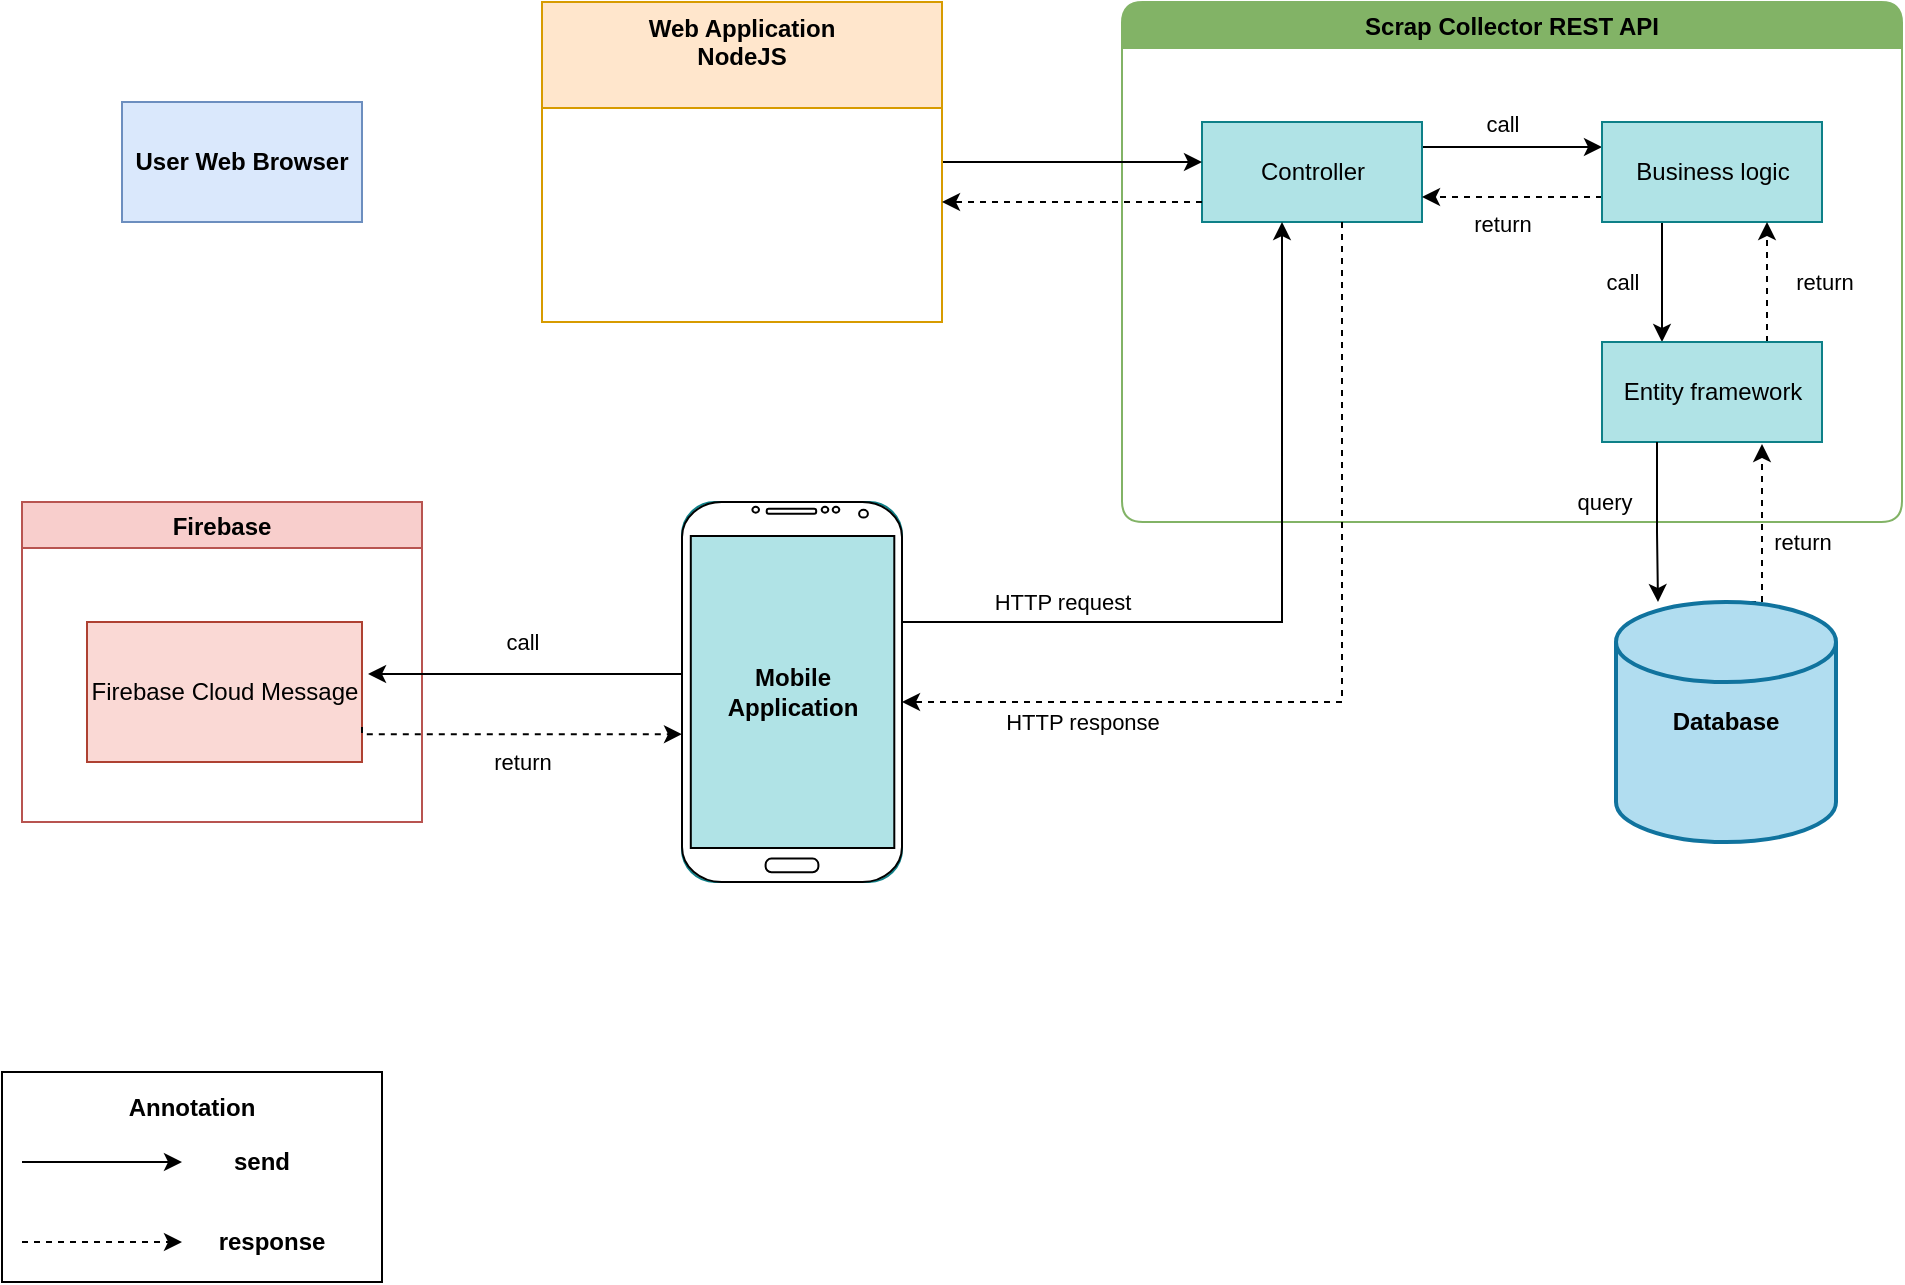 <mxfile version="12.7.8" type="device"><diagram id="8AUCKuk1z0EwXl5x1wlc" name="Page-1"><mxGraphModel dx="1865" dy="553" grid="1" gridSize="10" guides="1" tooltips="1" connect="1" arrows="1" fold="1" page="1" pageScale="1" pageWidth="827" pageHeight="1169" math="0" shadow="0"><root><mxCell id="0"/><mxCell id="1" parent="0"/><mxCell id="FaJ5de0M6R6KwFkBJOLv-11" value="return" style="edgeStyle=orthogonalEdgeStyle;rounded=0;orthogonalLoop=1;jettySize=auto;html=1;exitX=0.5;exitY=0;exitDx=0;exitDy=0;exitPerimeter=0;fontFamily=Helvetica;align=center;dashed=1;" edge="1" parent="1" source="qwqY011ZEpdpz_z7ZRsT-1"><mxGeometry x="-0.01" y="-20" relative="1" as="geometry"><mxPoint x="790" y="271" as="targetPoint"/><Array as="points"><mxPoint x="790" y="350"/><mxPoint x="790" y="271"/></Array><mxPoint as="offset"/></mxGeometry></mxCell><mxCell id="qwqY011ZEpdpz_z7ZRsT-1" value="&lt;b&gt;Database&lt;/b&gt;" style="strokeWidth=2;html=1;shape=mxgraph.flowchart.database;whiteSpace=wrap;fillColor=#b1ddf0;strokeColor=#10739e;" parent="1" vertex="1"><mxGeometry x="717" y="350" width="110" height="120" as="geometry"/></mxCell><mxCell id="qwqY011ZEpdpz_z7ZRsT-2" value="Scrap Collector REST API" style="swimlane;fillColor=#82B366;strokeColor=#82B366;rounded=1;" parent="1" vertex="1"><mxGeometry x="470" y="50" width="390" height="260" as="geometry"><mxRectangle x="470" y="30" width="220" height="23" as="alternateBounds"/></mxGeometry></mxCell><mxCell id="FaJ5de0M6R6KwFkBJOLv-6" value="call" style="edgeStyle=orthogonalEdgeStyle;rounded=0;orthogonalLoop=1;jettySize=auto;exitX=1;exitY=0.25;exitDx=0;exitDy=0;entryX=0;entryY=0.25;entryDx=0;entryDy=0;fontStyle=0;align=center;verticalAlign=middle;html=1;fontFamily=Helvetica;" edge="1" parent="qwqY011ZEpdpz_z7ZRsT-2" source="FaJ5de0M6R6KwFkBJOLv-1" target="FaJ5de0M6R6KwFkBJOLv-2"><mxGeometry x="0.111" y="16" relative="1" as="geometry"><Array as="points"><mxPoint x="200" y="73"/><mxPoint x="200" y="73"/></Array><mxPoint x="-10" y="4" as="offset"/></mxGeometry></mxCell><mxCell id="FaJ5de0M6R6KwFkBJOLv-1" value="Controller" style="html=1;strokeColor=#0e8088;fillColor=#b0e3e6;" vertex="1" parent="qwqY011ZEpdpz_z7ZRsT-2"><mxGeometry x="40" y="60" width="110" height="50" as="geometry"/></mxCell><mxCell id="FaJ5de0M6R6KwFkBJOLv-7" value="call" style="edgeStyle=orthogonalEdgeStyle;rounded=0;orthogonalLoop=1;jettySize=auto;html=1;" edge="1" parent="qwqY011ZEpdpz_z7ZRsT-2" source="FaJ5de0M6R6KwFkBJOLv-2" target="FaJ5de0M6R6KwFkBJOLv-4"><mxGeometry y="-20" relative="1" as="geometry"><Array as="points"><mxPoint x="270" y="140"/><mxPoint x="270" y="140"/></Array><mxPoint as="offset"/></mxGeometry></mxCell><mxCell id="FaJ5de0M6R6KwFkBJOLv-13" value="return" style="edgeStyle=orthogonalEdgeStyle;rounded=0;orthogonalLoop=1;jettySize=auto;html=1;exitX=0;exitY=0.75;exitDx=0;exitDy=0;entryX=1;entryY=0.75;entryDx=0;entryDy=0;dashed=1;fontFamily=Helvetica;align=center;" edge="1" parent="qwqY011ZEpdpz_z7ZRsT-2" source="FaJ5de0M6R6KwFkBJOLv-2" target="FaJ5de0M6R6KwFkBJOLv-1"><mxGeometry x="0.111" y="13" relative="1" as="geometry"><mxPoint as="offset"/></mxGeometry></mxCell><mxCell id="FaJ5de0M6R6KwFkBJOLv-2" value="Business logic" style="html=1;strokeColor=#0e8088;fillColor=#b0e3e6;" vertex="1" parent="qwqY011ZEpdpz_z7ZRsT-2"><mxGeometry x="240" y="60" width="110" height="50" as="geometry"/></mxCell><mxCell id="FaJ5de0M6R6KwFkBJOLv-12" value="return" style="edgeStyle=orthogonalEdgeStyle;rounded=0;orthogonalLoop=1;jettySize=auto;html=1;exitX=0.75;exitY=0;exitDx=0;exitDy=0;entryX=0.75;entryY=1;entryDx=0;entryDy=0;dashed=1;fontFamily=Helvetica;align=center;" edge="1" parent="qwqY011ZEpdpz_z7ZRsT-2" source="FaJ5de0M6R6KwFkBJOLv-4" target="FaJ5de0M6R6KwFkBJOLv-2"><mxGeometry y="-27" relative="1" as="geometry"><mxPoint x="1" as="offset"/></mxGeometry></mxCell><mxCell id="FaJ5de0M6R6KwFkBJOLv-4" value="Entity framework" style="html=1;strokeColor=#0e8088;fillColor=#b0e3e6;" vertex="1" parent="qwqY011ZEpdpz_z7ZRsT-2"><mxGeometry x="240" y="170" width="110" height="50" as="geometry"/></mxCell><mxCell id="qwqY011ZEpdpz_z7ZRsT-5" value="Firebase" style="swimlane;fillColor=#f8cecc;strokeColor=#b85450;" parent="1" vertex="1"><mxGeometry x="-80" y="300" width="200" height="160" as="geometry"/></mxCell><mxCell id="FaJ5de0M6R6KwFkBJOLv-19" value="Firebase Cloud Message" style="html=1;strokeColor=#ae4132;fillColor=#fad9d5;" vertex="1" parent="qwqY011ZEpdpz_z7ZRsT-5"><mxGeometry x="32.5" y="60" width="137.5" height="70" as="geometry"/></mxCell><mxCell id="qwqY011ZEpdpz_z7ZRsT-12" value="" style="group" parent="1" vertex="1" connectable="0"><mxGeometry x="-90" y="585" width="190" height="105" as="geometry"/></mxCell><mxCell id="qwqY011ZEpdpz_z7ZRsT-15" value="" style="group" parent="qwqY011ZEpdpz_z7ZRsT-12" vertex="1" connectable="0"><mxGeometry width="190" height="105" as="geometry"/></mxCell><mxCell id="qwqY011ZEpdpz_z7ZRsT-7" value="" style="rounded=0;whiteSpace=wrap;html=1;strokeColor=#000000;" parent="qwqY011ZEpdpz_z7ZRsT-15" vertex="1"><mxGeometry width="190" height="105" as="geometry"/></mxCell><mxCell id="qwqY011ZEpdpz_z7ZRsT-10" value="&lt;div&gt;&lt;b&gt;Annotation&lt;/b&gt;&lt;/div&gt;&lt;div&gt;&lt;b&gt;&lt;br&gt;&lt;/b&gt;&lt;/div&gt;" style="text;html=1;strokeColor=none;fillColor=none;align=center;verticalAlign=middle;whiteSpace=wrap;rounded=0;" parent="qwqY011ZEpdpz_z7ZRsT-15" vertex="1"><mxGeometry x="75" y="15" width="40" height="20" as="geometry"/></mxCell><mxCell id="qwqY011ZEpdpz_z7ZRsT-13" value="" style="endArrow=classic;html=1;" parent="qwqY011ZEpdpz_z7ZRsT-15" edge="1"><mxGeometry width="50" height="50" relative="1" as="geometry"><mxPoint x="10" y="45" as="sourcePoint"/><mxPoint x="90" y="45" as="targetPoint"/></mxGeometry></mxCell><mxCell id="qwqY011ZEpdpz_z7ZRsT-16" value="" style="endArrow=classic;html=1;dashed=1;" parent="qwqY011ZEpdpz_z7ZRsT-15" edge="1"><mxGeometry width="50" height="50" relative="1" as="geometry"><mxPoint x="10" y="85" as="sourcePoint"/><mxPoint x="90" y="85" as="targetPoint"/></mxGeometry></mxCell><mxCell id="qwqY011ZEpdpz_z7ZRsT-17" value="&lt;b&gt;send&lt;/b&gt;" style="text;html=1;strokeColor=none;fillColor=none;align=center;verticalAlign=middle;whiteSpace=wrap;rounded=0;" parent="qwqY011ZEpdpz_z7ZRsT-15" vertex="1"><mxGeometry x="110" y="35" width="40" height="20" as="geometry"/></mxCell><mxCell id="qwqY011ZEpdpz_z7ZRsT-18" value="&lt;b&gt;response&lt;/b&gt;" style="text;html=1;strokeColor=none;fillColor=none;align=center;verticalAlign=middle;whiteSpace=wrap;rounded=0;" parent="qwqY011ZEpdpz_z7ZRsT-15" vertex="1"><mxGeometry x="115" y="75" width="40" height="20" as="geometry"/></mxCell><mxCell id="qwqY011ZEpdpz_z7ZRsT-19" value="" style="group" parent="qwqY011ZEpdpz_z7ZRsT-15" vertex="1" connectable="0"><mxGeometry width="190" height="105" as="geometry"/></mxCell><mxCell id="qwqY011ZEpdpz_z7ZRsT-20" value="" style="group" parent="qwqY011ZEpdpz_z7ZRsT-19" vertex="1" connectable="0"><mxGeometry width="190" height="105" as="geometry"/></mxCell><mxCell id="qwqY011ZEpdpz_z7ZRsT-21" value="" style="rounded=0;whiteSpace=wrap;html=1;strokeColor=#000000;" parent="qwqY011ZEpdpz_z7ZRsT-20" vertex="1"><mxGeometry width="190" height="105" as="geometry"/></mxCell><mxCell id="qwqY011ZEpdpz_z7ZRsT-22" value="&lt;div&gt;&lt;b&gt;Annotation&lt;/b&gt;&lt;/div&gt;&lt;div&gt;&lt;b&gt;&lt;br&gt;&lt;/b&gt;&lt;/div&gt;" style="text;html=1;strokeColor=none;fillColor=none;align=center;verticalAlign=middle;whiteSpace=wrap;rounded=0;" parent="qwqY011ZEpdpz_z7ZRsT-20" vertex="1"><mxGeometry x="75" y="15" width="40" height="20" as="geometry"/></mxCell><mxCell id="qwqY011ZEpdpz_z7ZRsT-23" value="" style="endArrow=classic;html=1;" parent="qwqY011ZEpdpz_z7ZRsT-20" edge="1"><mxGeometry width="50" height="50" relative="1" as="geometry"><mxPoint x="10" y="45" as="sourcePoint"/><mxPoint x="90" y="45" as="targetPoint"/></mxGeometry></mxCell><mxCell id="qwqY011ZEpdpz_z7ZRsT-24" value="" style="endArrow=classic;html=1;dashed=1;" parent="qwqY011ZEpdpz_z7ZRsT-20" edge="1"><mxGeometry width="50" height="50" relative="1" as="geometry"><mxPoint x="10" y="85" as="sourcePoint"/><mxPoint x="90" y="85" as="targetPoint"/></mxGeometry></mxCell><mxCell id="qwqY011ZEpdpz_z7ZRsT-25" value="&lt;b&gt;send&lt;/b&gt;" style="text;html=1;strokeColor=none;fillColor=none;align=center;verticalAlign=middle;whiteSpace=wrap;rounded=0;" parent="qwqY011ZEpdpz_z7ZRsT-20" vertex="1"><mxGeometry x="110" y="35" width="40" height="20" as="geometry"/></mxCell><mxCell id="qwqY011ZEpdpz_z7ZRsT-26" value="&lt;b&gt;response&lt;/b&gt;" style="text;html=1;strokeColor=none;fillColor=none;align=center;verticalAlign=middle;whiteSpace=wrap;rounded=0;" parent="qwqY011ZEpdpz_z7ZRsT-20" vertex="1"><mxGeometry x="115" y="75" width="40" height="20" as="geometry"/></mxCell><mxCell id="qwqY011ZEpdpz_z7ZRsT-27" value="" style="group" parent="qwqY011ZEpdpz_z7ZRsT-20" vertex="1" connectable="0"><mxGeometry width="190" height="105" as="geometry"/></mxCell><mxCell id="qwqY011ZEpdpz_z7ZRsT-28" value="" style="group" parent="qwqY011ZEpdpz_z7ZRsT-27" vertex="1" connectable="0"><mxGeometry width="190" height="105" as="geometry"/></mxCell><mxCell id="qwqY011ZEpdpz_z7ZRsT-29" value="" style="rounded=0;whiteSpace=wrap;html=1;strokeColor=#000000;" parent="qwqY011ZEpdpz_z7ZRsT-28" vertex="1"><mxGeometry width="190" height="105" as="geometry"/></mxCell><mxCell id="qwqY011ZEpdpz_z7ZRsT-30" value="&lt;div&gt;&lt;b&gt;Annotation&lt;/b&gt;&lt;/div&gt;&lt;div&gt;&lt;b&gt;&lt;br&gt;&lt;/b&gt;&lt;/div&gt;" style="text;html=1;strokeColor=none;fillColor=none;align=center;verticalAlign=middle;whiteSpace=wrap;rounded=0;" parent="qwqY011ZEpdpz_z7ZRsT-28" vertex="1"><mxGeometry x="75" y="15" width="40" height="20" as="geometry"/></mxCell><mxCell id="qwqY011ZEpdpz_z7ZRsT-31" value="" style="endArrow=classic;html=1;" parent="qwqY011ZEpdpz_z7ZRsT-28" edge="1"><mxGeometry width="50" height="50" relative="1" as="geometry"><mxPoint x="10" y="45" as="sourcePoint"/><mxPoint x="90" y="45" as="targetPoint"/></mxGeometry></mxCell><mxCell id="qwqY011ZEpdpz_z7ZRsT-32" value="" style="endArrow=classic;html=1;dashed=1;" parent="qwqY011ZEpdpz_z7ZRsT-28" edge="1"><mxGeometry width="50" height="50" relative="1" as="geometry"><mxPoint x="10" y="85" as="sourcePoint"/><mxPoint x="90" y="85" as="targetPoint"/></mxGeometry></mxCell><mxCell id="qwqY011ZEpdpz_z7ZRsT-33" value="&lt;b&gt;send&lt;/b&gt;" style="text;html=1;strokeColor=none;fillColor=none;align=center;verticalAlign=middle;whiteSpace=wrap;rounded=0;" parent="qwqY011ZEpdpz_z7ZRsT-28" vertex="1"><mxGeometry x="110" y="35" width="40" height="20" as="geometry"/></mxCell><mxCell id="qwqY011ZEpdpz_z7ZRsT-34" value="&lt;b&gt;response&lt;/b&gt;" style="text;html=1;strokeColor=none;fillColor=none;align=center;verticalAlign=middle;whiteSpace=wrap;rounded=0;" parent="qwqY011ZEpdpz_z7ZRsT-28" vertex="1"><mxGeometry x="115" y="75" width="40" height="20" as="geometry"/></mxCell><mxCell id="FaJ5de0M6R6KwFkBJOLv-17" style="edgeStyle=orthogonalEdgeStyle;rounded=0;orthogonalLoop=1;jettySize=auto;html=1;exitX=1;exitY=0.5;exitDx=0;exitDy=0;fontFamily=Helvetica;align=center;" edge="1" parent="1" source="qwqY011ZEpdpz_z7ZRsT-35"><mxGeometry relative="1" as="geometry"><mxPoint x="510" y="130" as="targetPoint"/><Array as="points"><mxPoint x="510" y="130"/></Array></mxGeometry></mxCell><mxCell id="qwqY011ZEpdpz_z7ZRsT-35" value="Web Application&#xA;NodeJS&#xA;" style="swimlane;fillColor=#ffe6cc;strokeColor=#d79b00;startSize=53;rounded=0;swimlaneLine=1;glass=0;comic=0;shadow=0;" parent="1" vertex="1"><mxGeometry x="180" y="50" width="200" height="160" as="geometry"/></mxCell><mxCell id="qwqY011ZEpdpz_z7ZRsT-37" value="&lt;b&gt;User Web Browser&lt;br&gt;&lt;/b&gt;" style="rounded=0;whiteSpace=wrap;html=1;strokeColor=#6c8ebf;fillColor=#dae8fc;" parent="1" vertex="1"><mxGeometry x="-30" y="100" width="120" height="60" as="geometry"/></mxCell><mxCell id="qwqY011ZEpdpz_z7ZRsT-36" value="" style="group;fillColor=#b0e3e6;strokeColor=#0e8088;rounded=1;gradientColor=none;" parent="1" vertex="1" connectable="0"><mxGeometry x="250" y="300" width="110" height="190" as="geometry"/></mxCell><mxCell id="qwqY011ZEpdpz_z7ZRsT-3" value="" style="verticalLabelPosition=bottom;verticalAlign=top;html=1;shadow=0;dashed=0;strokeWidth=1;shape=mxgraph.android.phone2;strokeColor=#000000;fillColor=#FFFFFF;fontColor=#333333;" parent="qwqY011ZEpdpz_z7ZRsT-36" vertex="1"><mxGeometry width="110" height="190" as="geometry"/></mxCell><mxCell id="qwqY011ZEpdpz_z7ZRsT-4" value="&lt;div&gt;Mobile &lt;br&gt;&lt;/div&gt;&lt;div&gt;Application&lt;/div&gt;" style="text;html=1;align=center;verticalAlign=middle;resizable=0;points=[];autosize=1;fontStyle=1" parent="qwqY011ZEpdpz_z7ZRsT-36" vertex="1"><mxGeometry x="15" y="80" width="80" height="30" as="geometry"/></mxCell><mxCell id="FaJ5de0M6R6KwFkBJOLv-9" value="query" style="edgeStyle=orthogonalEdgeStyle;rounded=0;orthogonalLoop=1;jettySize=auto;html=1;exitX=0.25;exitY=1;exitDx=0;exitDy=0;fontFamily=Helvetica;align=center;" edge="1" parent="1" source="FaJ5de0M6R6KwFkBJOLv-4"><mxGeometry x="-0.25" y="-27" relative="1" as="geometry"><mxPoint x="738" y="350" as="targetPoint"/><Array as="points"><mxPoint x="738" y="315"/><mxPoint x="738" y="315"/></Array><mxPoint as="offset"/></mxGeometry></mxCell><mxCell id="FaJ5de0M6R6KwFkBJOLv-15" value="HTTP request" style="edgeStyle=orthogonalEdgeStyle;rounded=0;orthogonalLoop=1;jettySize=auto;html=1;fontFamily=Helvetica;align=center;" edge="1" parent="1" source="qwqY011ZEpdpz_z7ZRsT-3"><mxGeometry x="-0.59" y="10" relative="1" as="geometry"><mxPoint x="550" y="160" as="targetPoint"/><Array as="points"><mxPoint x="550" y="360"/><mxPoint x="550" y="160"/></Array><mxPoint as="offset"/></mxGeometry></mxCell><mxCell id="FaJ5de0M6R6KwFkBJOLv-16" value="HTTP response" style="edgeStyle=orthogonalEdgeStyle;rounded=0;orthogonalLoop=1;jettySize=auto;html=1;fontFamily=Helvetica;align=center;dashed=1;" edge="1" parent="1" source="FaJ5de0M6R6KwFkBJOLv-1"><mxGeometry x="0.609" y="10" relative="1" as="geometry"><mxPoint x="360" y="400" as="targetPoint"/><Array as="points"><mxPoint x="580" y="400"/><mxPoint x="360" y="400"/></Array><mxPoint as="offset"/></mxGeometry></mxCell><mxCell id="FaJ5de0M6R6KwFkBJOLv-18" style="edgeStyle=orthogonalEdgeStyle;rounded=0;orthogonalLoop=1;jettySize=auto;html=1;fontFamily=Helvetica;align=center;dashed=1;" edge="1" parent="1" source="FaJ5de0M6R6KwFkBJOLv-1"><mxGeometry relative="1" as="geometry"><mxPoint x="380" y="150" as="targetPoint"/><Array as="points"><mxPoint x="480" y="150"/><mxPoint x="480" y="150"/></Array></mxGeometry></mxCell><mxCell id="FaJ5de0M6R6KwFkBJOLv-20" value="call" style="edgeStyle=orthogonalEdgeStyle;rounded=0;orthogonalLoop=1;jettySize=auto;html=1;entryX=1.022;entryY=0.371;entryDx=0;entryDy=0;entryPerimeter=0;fontFamily=Helvetica;align=center;" edge="1" parent="1" source="qwqY011ZEpdpz_z7ZRsT-3" target="FaJ5de0M6R6KwFkBJOLv-19"><mxGeometry x="0.019" y="-16" relative="1" as="geometry"><Array as="points"><mxPoint x="210" y="386"/><mxPoint x="210" y="386"/></Array><mxPoint as="offset"/></mxGeometry></mxCell><mxCell id="FaJ5de0M6R6KwFkBJOLv-21" value="return" style="edgeStyle=orthogonalEdgeStyle;rounded=0;orthogonalLoop=1;jettySize=auto;html=1;exitX=1;exitY=0.75;exitDx=0;exitDy=0;entryX=0;entryY=0.611;entryDx=0;entryDy=0;entryPerimeter=0;fontFamily=Helvetica;align=center;dashed=1;" edge="1" parent="1" source="FaJ5de0M6R6KwFkBJOLv-19" target="qwqY011ZEpdpz_z7ZRsT-3"><mxGeometry x="0.022" y="-14" relative="1" as="geometry"><Array as="points"><mxPoint x="90" y="416"/></Array><mxPoint as="offset"/></mxGeometry></mxCell></root></mxGraphModel></diagram></mxfile>